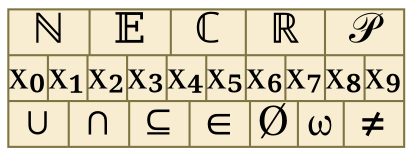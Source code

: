 
digraph proof {
   
   graph [ 
      overlap=false
      //fontsize=1
      splines=ortho
      //splines=true
      concentrate=true 
      bgcolor=transparent
      fontname="STIXGeneral,Times,serif"
      outputorder="edgesfirst"
   ];
   node [ 
      margin=0
      width=0 
      height=0
      style=filled
      fillcolor="#F8EDD1"
      fontcolor=black
      color="#7F7542"
      shape=record 
      fontname="STIXGeneral,Times,serif"
      fontsize=20
   ];


	claim [ fillcolor="#F8EDD1", label="{{ℕ|𝔼|ℂ|ℝ|𝒫}|{x₀|x₁|x₂|x₃|x₄|x₅|x₆|x₇|x₈|x₉}|{∪|∩|⊆|∈|Ø|ω|≠}}" ]


}
